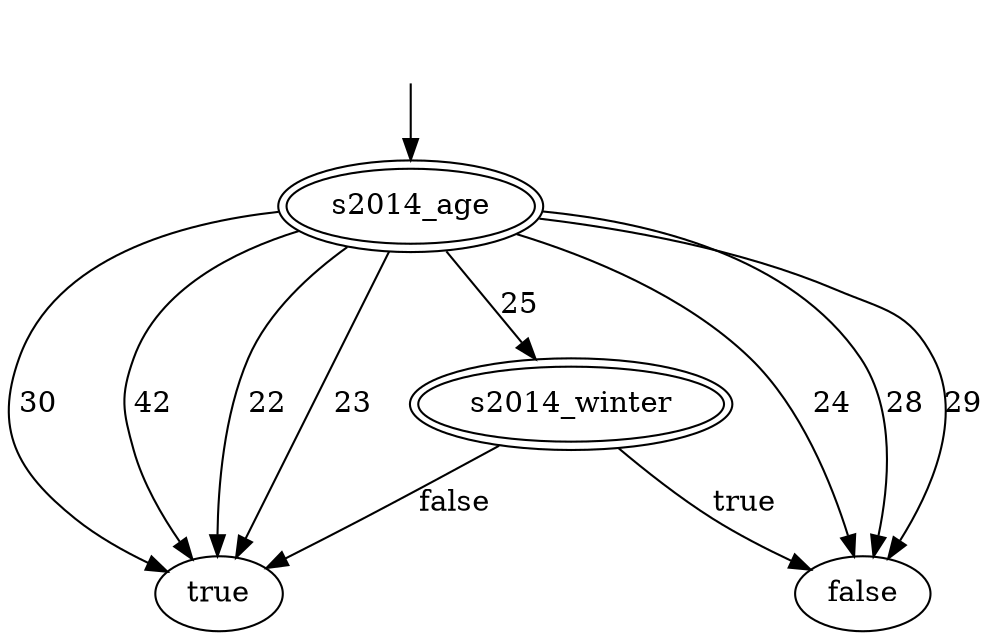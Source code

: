digraph G {
node0 [style=invis]
node0 -> "s2014_age" [label=""]
"s2014_age"[label="s2014_age",peripheries=2]
"s2014_age" -> "true" [label="30"]
"true"[label="true"]
"s2014_age" -> "true" [label="42"]
"true"[label="true"]
"s2014_age" -> "true" [label="22"]
"true"[label="true"]
"s2014_age" -> "true" [label="23"]
"true"[label="true"]
"s2014_age" -> "false" [label="24"]
"false"[label="false"]
"s2014_age" -> "s2014_winter" [label="25"]
"s2014_winter"[label="s2014_winter",peripheries=2]
"s2014_winter" -> "false" [label="true"]
"false"[label="false"]
"s2014_winter" -> "true" [label="false"]
"true"[label="true"]
"s2014_age" -> "false" [label="28"]
"false"[label="false"]
"s2014_age" -> "false" [label="29"]
"false"[label="false"]
}